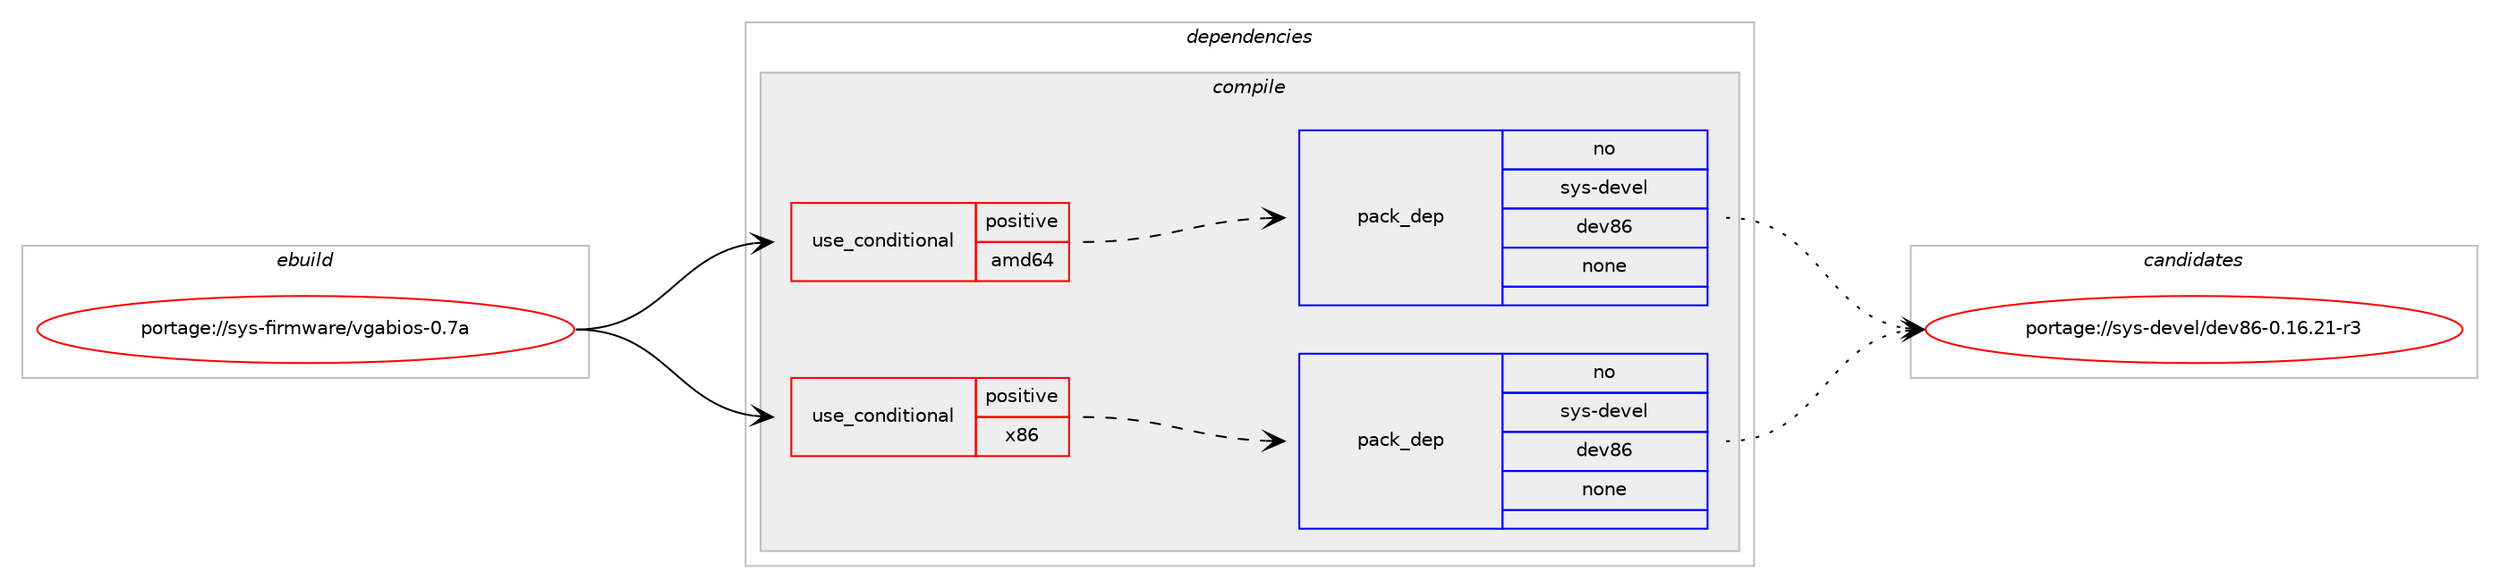 digraph prolog {

# *************
# Graph options
# *************

newrank=true;
concentrate=true;
compound=true;
graph [rankdir=LR,fontname=Helvetica,fontsize=10,ranksep=1.5];#, ranksep=2.5, nodesep=0.2];
edge  [arrowhead=vee];
node  [fontname=Helvetica,fontsize=10];

# **********
# The ebuild
# **********

subgraph cluster_leftcol {
color=gray;
rank=same;
label=<<i>ebuild</i>>;
id [label="portage://sys-firmware/vgabios-0.7a", color=red, width=4, href="../sys-firmware/vgabios-0.7a.svg"];
}

# ****************
# The dependencies
# ****************

subgraph cluster_midcol {
color=gray;
label=<<i>dependencies</i>>;
subgraph cluster_compile {
fillcolor="#eeeeee";
style=filled;
label=<<i>compile</i>>;
subgraph cond2582 {
dependency15824 [label=<<TABLE BORDER="0" CELLBORDER="1" CELLSPACING="0" CELLPADDING="4"><TR><TD ROWSPAN="3" CELLPADDING="10">use_conditional</TD></TR><TR><TD>positive</TD></TR><TR><TD>amd64</TD></TR></TABLE>>, shape=none, color=red];
subgraph pack12789 {
dependency15825 [label=<<TABLE BORDER="0" CELLBORDER="1" CELLSPACING="0" CELLPADDING="4" WIDTH="220"><TR><TD ROWSPAN="6" CELLPADDING="30">pack_dep</TD></TR><TR><TD WIDTH="110">no</TD></TR><TR><TD>sys-devel</TD></TR><TR><TD>dev86</TD></TR><TR><TD>none</TD></TR><TR><TD></TD></TR></TABLE>>, shape=none, color=blue];
}
dependency15824:e -> dependency15825:w [weight=20,style="dashed",arrowhead="vee"];
}
id:e -> dependency15824:w [weight=20,style="solid",arrowhead="vee"];
subgraph cond2583 {
dependency15826 [label=<<TABLE BORDER="0" CELLBORDER="1" CELLSPACING="0" CELLPADDING="4"><TR><TD ROWSPAN="3" CELLPADDING="10">use_conditional</TD></TR><TR><TD>positive</TD></TR><TR><TD>x86</TD></TR></TABLE>>, shape=none, color=red];
subgraph pack12790 {
dependency15827 [label=<<TABLE BORDER="0" CELLBORDER="1" CELLSPACING="0" CELLPADDING="4" WIDTH="220"><TR><TD ROWSPAN="6" CELLPADDING="30">pack_dep</TD></TR><TR><TD WIDTH="110">no</TD></TR><TR><TD>sys-devel</TD></TR><TR><TD>dev86</TD></TR><TR><TD>none</TD></TR><TR><TD></TD></TR></TABLE>>, shape=none, color=blue];
}
dependency15826:e -> dependency15827:w [weight=20,style="dashed",arrowhead="vee"];
}
id:e -> dependency15826:w [weight=20,style="solid",arrowhead="vee"];
}
subgraph cluster_compileandrun {
fillcolor="#eeeeee";
style=filled;
label=<<i>compile and run</i>>;
}
subgraph cluster_run {
fillcolor="#eeeeee";
style=filled;
label=<<i>run</i>>;
}
}

# **************
# The candidates
# **************

subgraph cluster_choices {
rank=same;
color=gray;
label=<<i>candidates</i>>;

subgraph choice12789 {
color=black;
nodesep=1;
choice1151211154510010111810110847100101118565445484649544650494511451 [label="portage://sys-devel/dev86-0.16.21-r3", color=red, width=4,href="../sys-devel/dev86-0.16.21-r3.svg"];
dependency15825:e -> choice1151211154510010111810110847100101118565445484649544650494511451:w [style=dotted,weight="100"];
}
subgraph choice12790 {
color=black;
nodesep=1;
choice1151211154510010111810110847100101118565445484649544650494511451 [label="portage://sys-devel/dev86-0.16.21-r3", color=red, width=4,href="../sys-devel/dev86-0.16.21-r3.svg"];
dependency15827:e -> choice1151211154510010111810110847100101118565445484649544650494511451:w [style=dotted,weight="100"];
}
}

}
